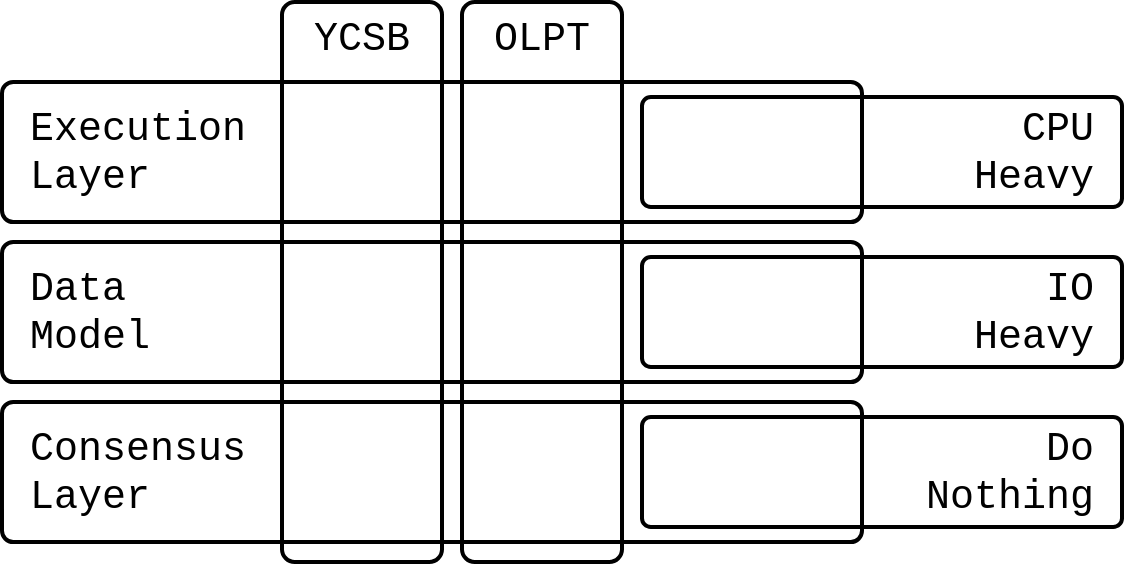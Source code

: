 <mxfile version="13.6.9" type="github">
  <diagram id="2xZJa5160uBqAZfmJFkE" name="Page-1">
    <mxGraphModel dx="1185" dy="669" grid="1" gridSize="10" guides="1" tooltips="1" connect="1" arrows="1" fold="1" page="1" pageScale="1" pageWidth="850" pageHeight="1100" math="0" shadow="0">
      <root>
        <mxCell id="0" />
        <mxCell id="1" parent="0" />
        <mxCell id="sL65Gn8_P3qc4kAzONEz-1" value="&lt;div style=&quot;font-size: 20px&quot;&gt;&amp;nbsp;Execution &lt;br style=&quot;font-size: 20px&quot;&gt;&lt;/div&gt;&lt;div style=&quot;font-size: 20px&quot;&gt;&amp;nbsp;Layer&lt;/div&gt;" style="rounded=1;whiteSpace=wrap;html=1;strokeWidth=2;align=left;fontSize=20;fontFamily=Courier New;arcSize=8;" vertex="1" parent="1">
          <mxGeometry x="190" y="140" width="430" height="70" as="geometry" />
        </mxCell>
        <mxCell id="sL65Gn8_P3qc4kAzONEz-4" value="&lt;div&gt;&amp;nbsp;Data&lt;/div&gt;&lt;div&gt;&amp;nbsp;Model&lt;br&gt;&lt;/div&gt;" style="rounded=1;whiteSpace=wrap;html=1;strokeWidth=2;align=left;fontSize=20;fontFamily=Courier New;arcSize=8;" vertex="1" parent="1">
          <mxGeometry x="190" y="220" width="430" height="70" as="geometry" />
        </mxCell>
        <mxCell id="sL65Gn8_P3qc4kAzONEz-5" value="&lt;div style=&quot;font-size: 20px&quot;&gt;&amp;nbsp;Consensus&lt;/div&gt;&lt;div style=&quot;font-size: 20px&quot;&gt;&amp;nbsp;Layer&lt;br&gt;&lt;/div&gt;" style="rounded=1;whiteSpace=wrap;html=1;strokeWidth=2;align=left;fontSize=20;fontFamily=Courier New;arcSize=8;" vertex="1" parent="1">
          <mxGeometry x="190" y="300" width="430" height="70" as="geometry" />
        </mxCell>
        <mxCell id="sL65Gn8_P3qc4kAzONEz-6" value="&lt;div style=&quot;font-size: 20px&quot;&gt;&amp;nbsp;CPU&amp;nbsp; &lt;br style=&quot;font-size: 20px&quot;&gt;&lt;/div&gt;&lt;div style=&quot;font-size: 20px&quot;&gt;&amp;nbsp;Heavy&amp;nbsp; &lt;br&gt;&lt;/div&gt;" style="rounded=1;whiteSpace=wrap;html=1;strokeWidth=2;align=right;fontSize=20;fontFamily=Courier New;arcSize=8;perimeterSpacing=0;fillColor=none;" vertex="1" parent="1">
          <mxGeometry x="510" y="147.5" width="240" height="55" as="geometry" />
        </mxCell>
        <mxCell id="sL65Gn8_P3qc4kAzONEz-7" value="YCSB" style="rounded=1;whiteSpace=wrap;html=1;strokeWidth=2;align=center;fontSize=20;fontFamily=Courier New;arcSize=8;perimeterSpacing=0;fillColor=none;verticalAlign=top;" vertex="1" parent="1">
          <mxGeometry x="330" y="100" width="80" height="280" as="geometry" />
        </mxCell>
        <mxCell id="sL65Gn8_P3qc4kAzONEz-9" value="OLPT" style="rounded=1;whiteSpace=wrap;html=1;strokeWidth=2;align=center;fontSize=20;fontFamily=Courier New;arcSize=8;perimeterSpacing=0;fillColor=none;verticalAlign=top;" vertex="1" parent="1">
          <mxGeometry x="420" y="100" width="80" height="280" as="geometry" />
        </mxCell>
        <mxCell id="sL65Gn8_P3qc4kAzONEz-10" value="&lt;div style=&quot;font-size: 20px&quot;&gt;&amp;nbsp;IO&amp;nbsp; &lt;br style=&quot;font-size: 20px&quot;&gt;&lt;/div&gt;&lt;div style=&quot;font-size: 20px&quot;&gt;&amp;nbsp;Heavy&amp;nbsp; &lt;br&gt;&lt;/div&gt;" style="rounded=1;whiteSpace=wrap;html=1;strokeWidth=2;align=right;fontSize=20;fontFamily=Courier New;arcSize=8;perimeterSpacing=0;fillColor=none;" vertex="1" parent="1">
          <mxGeometry x="510" y="227.5" width="240" height="55" as="geometry" />
        </mxCell>
        <mxCell id="sL65Gn8_P3qc4kAzONEz-11" value="&lt;div style=&quot;font-size: 20px&quot;&gt;&amp;nbsp;Do&amp;nbsp; &lt;br style=&quot;font-size: 20px&quot;&gt;&lt;/div&gt;&lt;div style=&quot;font-size: 20px&quot;&gt;&amp;nbsp;Nothing&amp;nbsp; &lt;br&gt;&lt;/div&gt;" style="rounded=1;whiteSpace=wrap;html=1;strokeWidth=2;align=right;fontSize=20;fontFamily=Courier New;arcSize=8;perimeterSpacing=0;fillColor=none;" vertex="1" parent="1">
          <mxGeometry x="510" y="307.5" width="240" height="55" as="geometry" />
        </mxCell>
      </root>
    </mxGraphModel>
  </diagram>
</mxfile>
